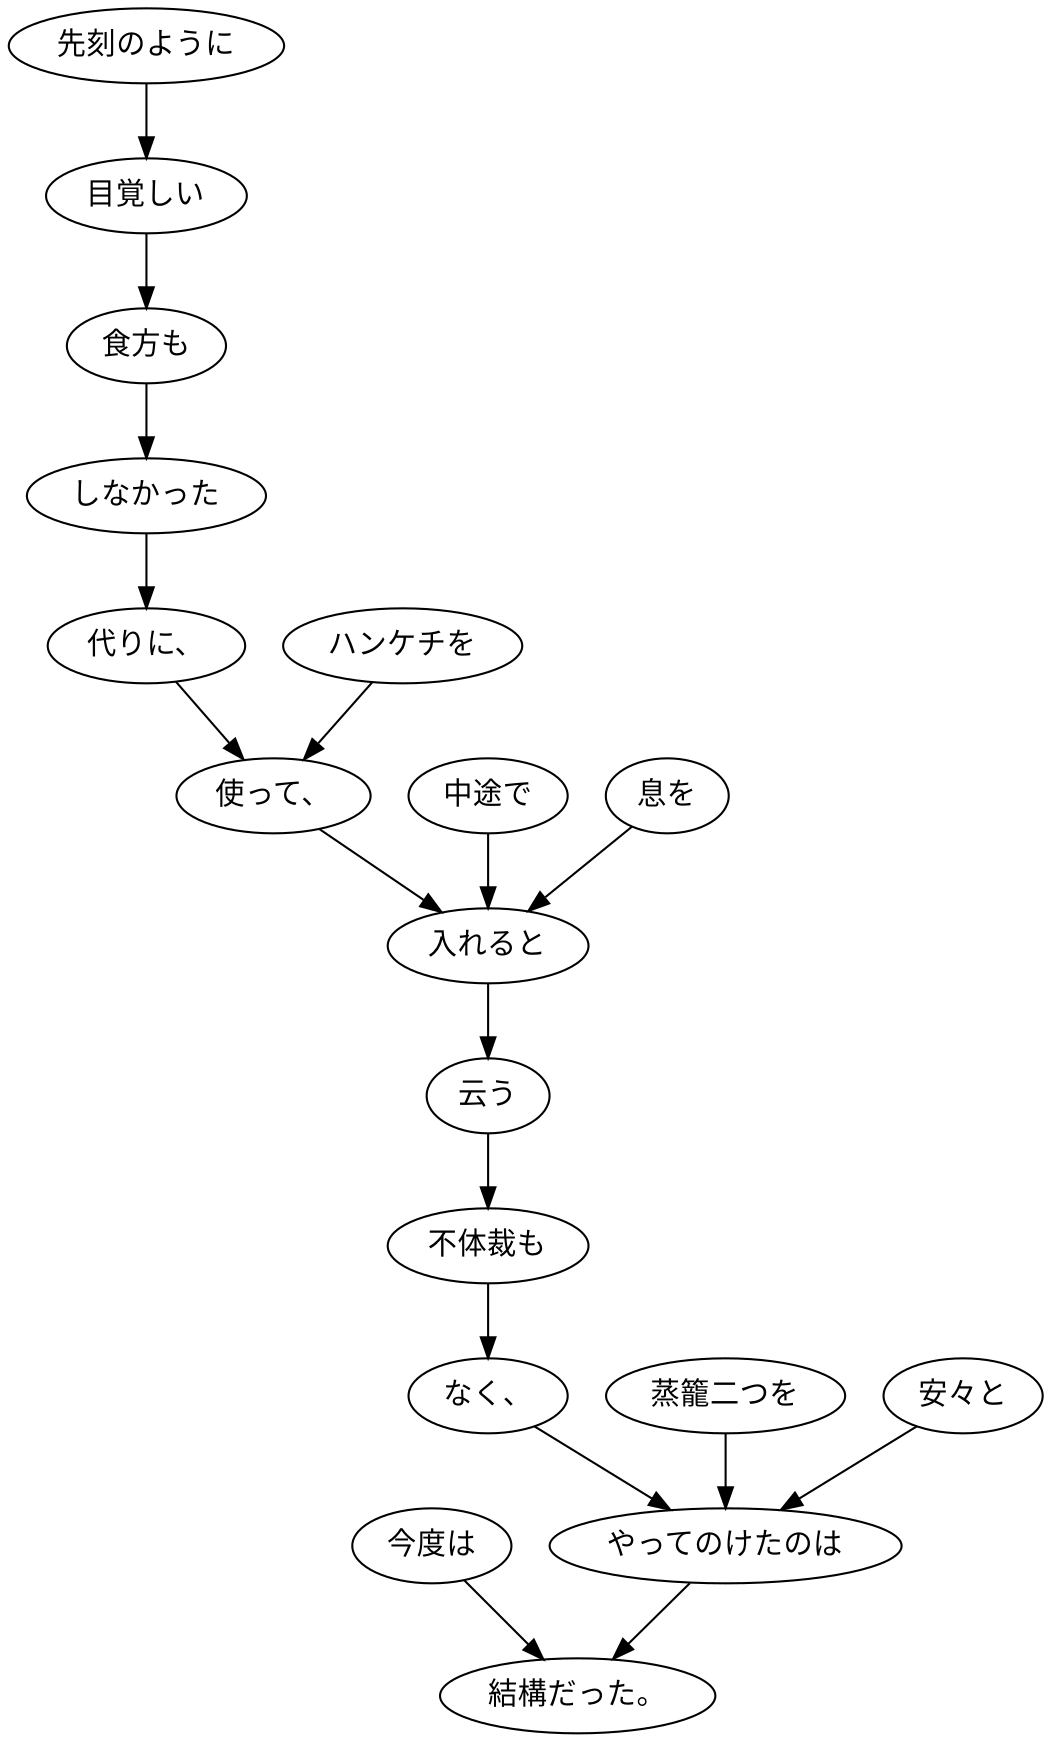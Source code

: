 digraph graph3544 {
	node0 [label="今度は"];
	node1 [label="先刻のように"];
	node2 [label="目覚しい"];
	node3 [label="食方も"];
	node4 [label="しなかった"];
	node5 [label="代りに、"];
	node6 [label="ハンケチを"];
	node7 [label="使って、"];
	node8 [label="中途で"];
	node9 [label="息を"];
	node10 [label="入れると"];
	node11 [label="云う"];
	node12 [label="不体裁も"];
	node13 [label="なく、"];
	node14 [label="蒸籠二つを"];
	node15 [label="安々と"];
	node16 [label="やってのけたのは"];
	node17 [label="結構だった。"];
	node0 -> node17;
	node1 -> node2;
	node2 -> node3;
	node3 -> node4;
	node4 -> node5;
	node5 -> node7;
	node6 -> node7;
	node7 -> node10;
	node8 -> node10;
	node9 -> node10;
	node10 -> node11;
	node11 -> node12;
	node12 -> node13;
	node13 -> node16;
	node14 -> node16;
	node15 -> node16;
	node16 -> node17;
}
